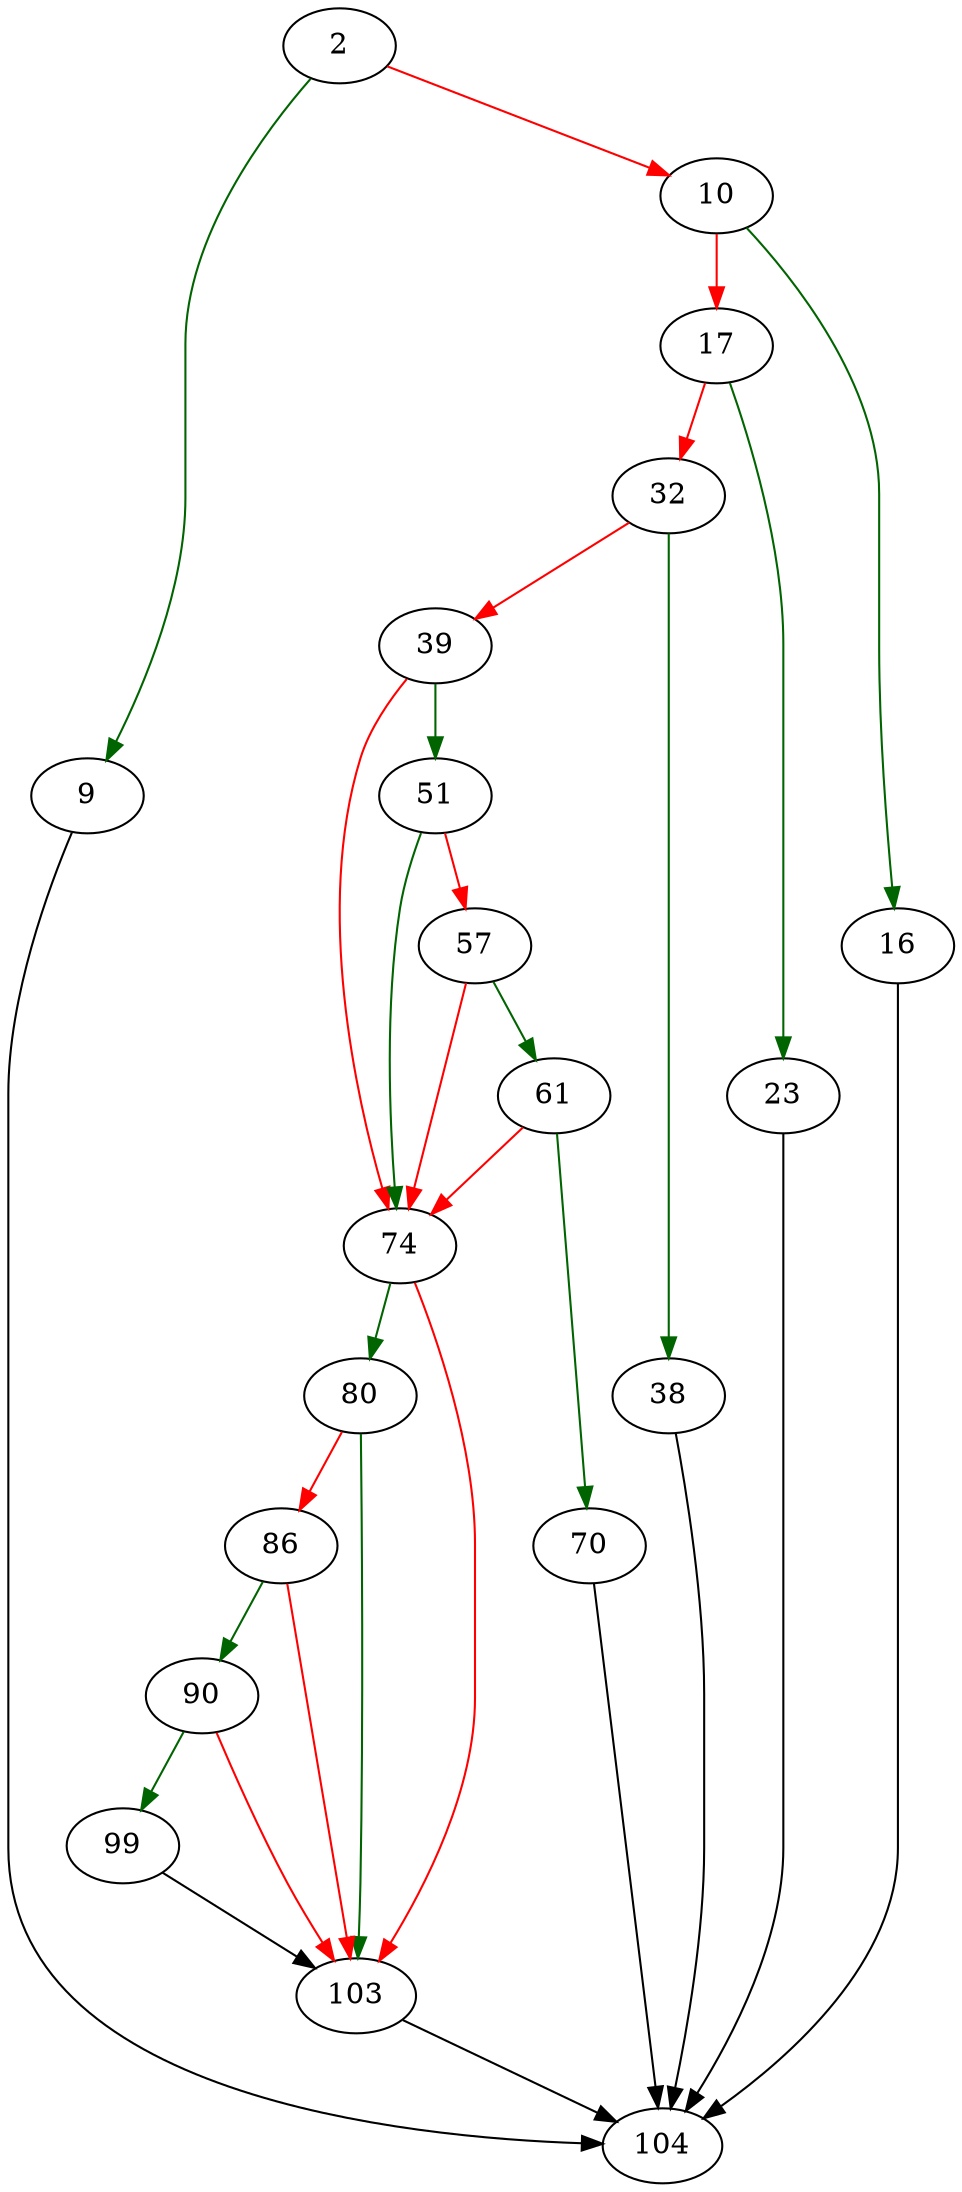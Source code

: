 strict digraph "findConstInWhere" {
	// Node definitions.
	2 [entry=true];
	9;
	10;
	104;
	16;
	17;
	23;
	32;
	38;
	39;
	51;
	74;
	57;
	61;
	70;
	80;
	103;
	86;
	90;
	99;

	// Edge definitions.
	2 -> 9 [
		color=darkgreen
		cond=true
	];
	2 -> 10 [
		color=red
		cond=false
	];
	9 -> 104;
	10 -> 16 [
		color=darkgreen
		cond=true
	];
	10 -> 17 [
		color=red
		cond=false
	];
	16 -> 104;
	17 -> 23 [
		color=darkgreen
		cond=true
	];
	17 -> 32 [
		color=red
		cond=false
	];
	23 -> 104;
	32 -> 38 [
		color=darkgreen
		cond=true
	];
	32 -> 39 [
		color=red
		cond=false
	];
	38 -> 104;
	39 -> 51 [
		color=darkgreen
		cond=true
	];
	39 -> 74 [
		color=red
		cond=false
	];
	51 -> 74 [
		color=darkgreen
		cond=true
	];
	51 -> 57 [
		color=red
		cond=false
	];
	74 -> 80 [
		color=darkgreen
		cond=true
	];
	74 -> 103 [
		color=red
		cond=false
	];
	57 -> 74 [
		color=red
		cond=false
	];
	57 -> 61 [
		color=darkgreen
		cond=true
	];
	61 -> 74 [
		color=red
		cond=false
	];
	61 -> 70 [
		color=darkgreen
		cond=true
	];
	70 -> 104;
	80 -> 103 [
		color=darkgreen
		cond=true
	];
	80 -> 86 [
		color=red
		cond=false
	];
	103 -> 104;
	86 -> 103 [
		color=red
		cond=false
	];
	86 -> 90 [
		color=darkgreen
		cond=true
	];
	90 -> 103 [
		color=red
		cond=false
	];
	90 -> 99 [
		color=darkgreen
		cond=true
	];
	99 -> 103;
}